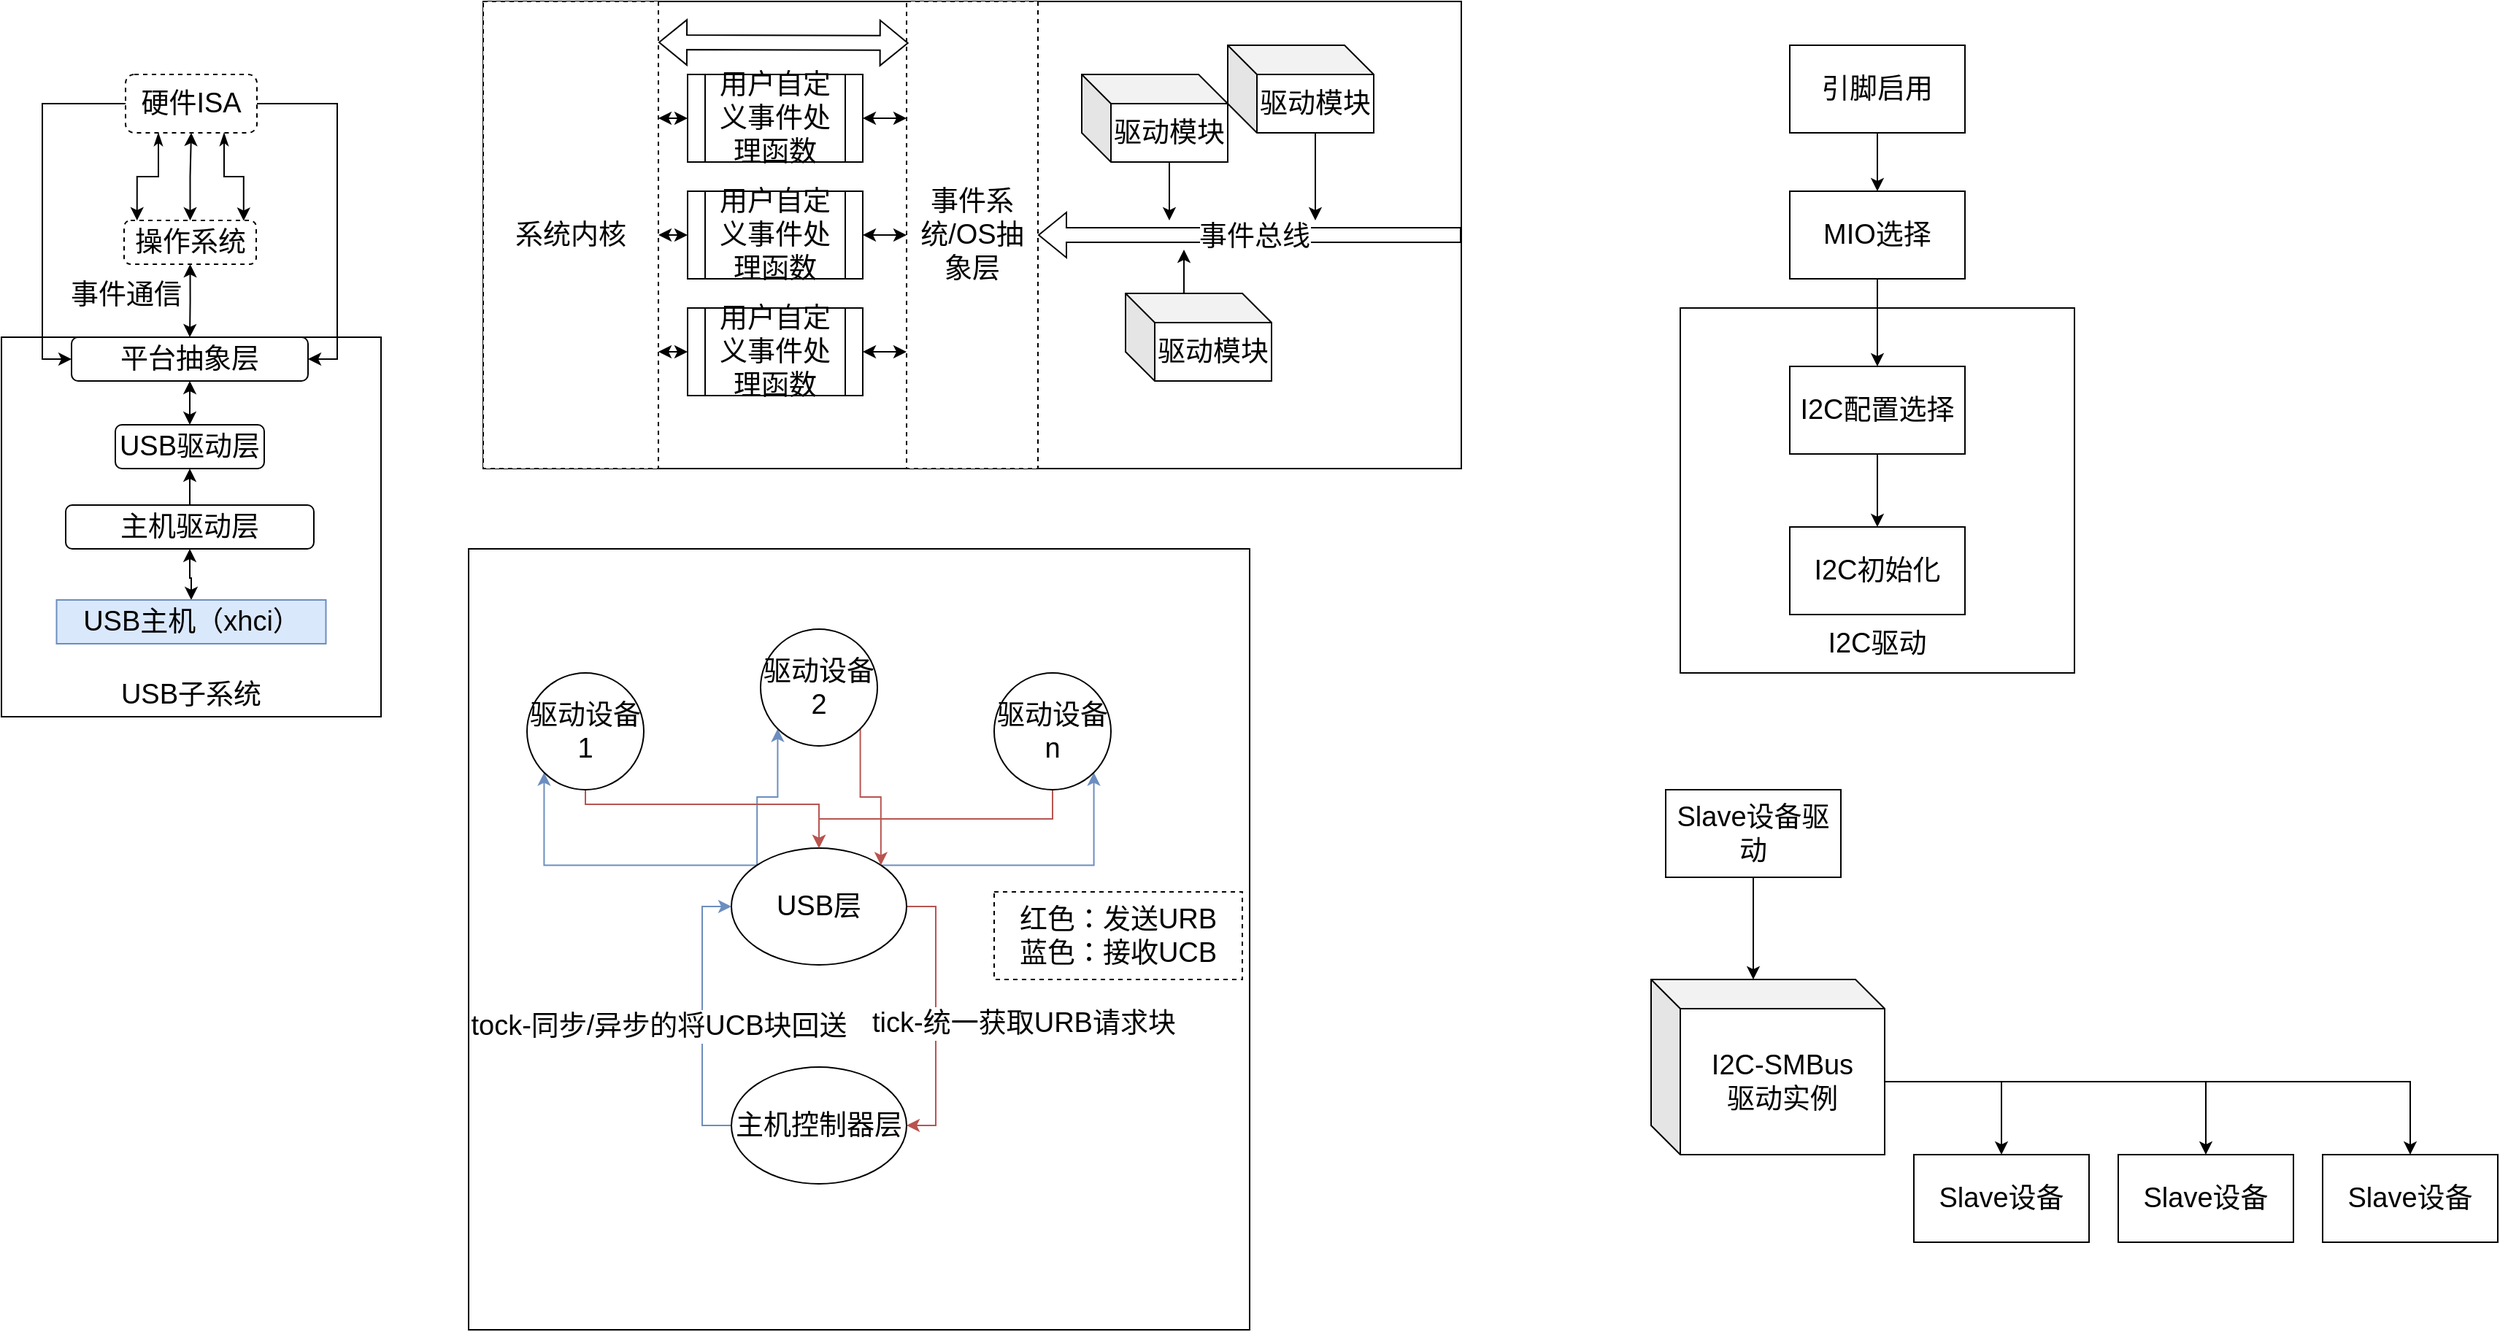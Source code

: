 <mxfile version="24.7.7">
  <diagram name="第 1 页" id="4xeG-ASjtE01gqBWx2Hc">
    <mxGraphModel dx="869" dy="490" grid="1" gridSize="10" guides="1" tooltips="1" connect="1" arrows="1" fold="1" page="1" pageScale="1" pageWidth="3300" pageHeight="4681" math="0" shadow="0">
      <root>
        <mxCell id="0" />
        <mxCell id="1" parent="0" />
        <mxCell id="08FRWVsudWINDoKfZmqp-48" value="" style="whiteSpace=wrap;html=1;aspect=fixed;fontSize=19;" vertex="1" parent="1">
          <mxGeometry x="610" y="425" width="535" height="535" as="geometry" />
        </mxCell>
        <mxCell id="08FRWVsudWINDoKfZmqp-28" value="" style="group;fontSize=19;" vertex="1" connectable="0" parent="1">
          <mxGeometry x="290" y="100" width="260" height="440" as="geometry" />
        </mxCell>
        <mxCell id="08FRWVsudWINDoKfZmqp-2" value="" style="whiteSpace=wrap;html=1;aspect=fixed;fontSize=19;" vertex="1" parent="08FRWVsudWINDoKfZmqp-28">
          <mxGeometry y="180" width="260" height="260" as="geometry" />
        </mxCell>
        <mxCell id="SofYbIExT5qBE5t5EB93-19" style="edgeStyle=orthogonalEdgeStyle;rounded=0;orthogonalLoop=1;jettySize=auto;html=1;entryX=0.5;entryY=1;entryDx=0;entryDy=0;startArrow=classic;startFill=1;fontSize=19;" parent="08FRWVsudWINDoKfZmqp-28" source="SofYbIExT5qBE5t5EB93-4" target="SofYbIExT5qBE5t5EB93-15" edge="1">
          <mxGeometry relative="1" as="geometry" />
        </mxCell>
        <mxCell id="q9YGnYQ9np7z41OHZB9R-4" style="edgeStyle=orthogonalEdgeStyle;rounded=0;orthogonalLoop=1;jettySize=auto;html=1;exitX=0.5;exitY=1;exitDx=0;exitDy=0;entryX=0.5;entryY=0;entryDx=0;entryDy=0;startArrow=classic;startFill=1;fontSize=19;" parent="08FRWVsudWINDoKfZmqp-28" source="SofYbIExT5qBE5t5EB93-4" target="q9YGnYQ9np7z41OHZB9R-2" edge="1">
          <mxGeometry relative="1" as="geometry" />
        </mxCell>
        <mxCell id="08FRWVsudWINDoKfZmqp-5" value="事件通信" style="edgeLabel;html=1;align=center;verticalAlign=middle;resizable=0;points=[];fontSize=19;" vertex="1" connectable="0" parent="q9YGnYQ9np7z41OHZB9R-4">
          <mxGeometry x="-0.161" y="-1" relative="1" as="geometry">
            <mxPoint x="-44" as="offset" />
          </mxGeometry>
        </mxCell>
        <mxCell id="SofYbIExT5qBE5t5EB93-4" value="&lt;font style=&quot;font-size: 19px;&quot;&gt;操作系统&lt;/font&gt;" style="rounded=1;whiteSpace=wrap;html=1;dashed=1;fontSize=19;" parent="08FRWVsudWINDoKfZmqp-28" vertex="1">
          <mxGeometry x="84" y="100" width="90.5" height="30" as="geometry" />
        </mxCell>
        <mxCell id="08FRWVsudWINDoKfZmqp-72" style="edgeStyle=orthogonalEdgeStyle;rounded=0;orthogonalLoop=1;jettySize=auto;html=1;exitX=0;exitY=0.5;exitDx=0;exitDy=0;entryX=0;entryY=0.5;entryDx=0;entryDy=0;" edge="1" parent="08FRWVsudWINDoKfZmqp-28" source="SofYbIExT5qBE5t5EB93-15" target="q9YGnYQ9np7z41OHZB9R-2">
          <mxGeometry relative="1" as="geometry" />
        </mxCell>
        <mxCell id="08FRWVsudWINDoKfZmqp-73" style="edgeStyle=orthogonalEdgeStyle;rounded=0;orthogonalLoop=1;jettySize=auto;html=1;exitX=1;exitY=0.5;exitDx=0;exitDy=0;entryX=1;entryY=0.5;entryDx=0;entryDy=0;" edge="1" parent="08FRWVsudWINDoKfZmqp-28" source="SofYbIExT5qBE5t5EB93-15" target="q9YGnYQ9np7z41OHZB9R-2">
          <mxGeometry relative="1" as="geometry">
            <Array as="points">
              <mxPoint x="230" y="20" />
              <mxPoint x="230" y="195" />
            </Array>
          </mxGeometry>
        </mxCell>
        <mxCell id="SofYbIExT5qBE5t5EB93-15" value="&lt;font style=&quot;font-size: 19px;&quot;&gt;硬件ISA&lt;/font&gt;" style="rounded=1;whiteSpace=wrap;html=1;dashed=1;fontSize=19;" parent="08FRWVsudWINDoKfZmqp-28" vertex="1">
          <mxGeometry x="85" width="90" height="40" as="geometry" />
        </mxCell>
        <mxCell id="SofYbIExT5qBE5t5EB93-21" style="edgeStyle=orthogonalEdgeStyle;rounded=0;orthogonalLoop=1;jettySize=auto;html=1;exitX=0.25;exitY=1;exitDx=0;exitDy=0;entryX=0.098;entryY=0;entryDx=0;entryDy=0;entryPerimeter=0;startArrow=classicThin;startFill=1;fontSize=19;" parent="08FRWVsudWINDoKfZmqp-28" source="SofYbIExT5qBE5t5EB93-15" target="SofYbIExT5qBE5t5EB93-4" edge="1">
          <mxGeometry relative="1" as="geometry" />
        </mxCell>
        <mxCell id="SofYbIExT5qBE5t5EB93-22" style="edgeStyle=orthogonalEdgeStyle;rounded=0;orthogonalLoop=1;jettySize=auto;html=1;exitX=0.75;exitY=1;exitDx=0;exitDy=0;entryX=0.905;entryY=0.008;entryDx=0;entryDy=0;entryPerimeter=0;startArrow=classicThin;startFill=1;fontSize=19;" parent="08FRWVsudWINDoKfZmqp-28" source="SofYbIExT5qBE5t5EB93-15" target="SofYbIExT5qBE5t5EB93-4" edge="1">
          <mxGeometry relative="1" as="geometry" />
        </mxCell>
        <mxCell id="RQC1SZQL9GjInuUlFMc3-30" value="USB驱动层" style="rounded=1;whiteSpace=wrap;html=1;fontSize=19;" parent="08FRWVsudWINDoKfZmqp-28" vertex="1">
          <mxGeometry x="78" y="240" width="102" height="30" as="geometry" />
        </mxCell>
        <mxCell id="RQC1SZQL9GjInuUlFMc3-105" style="edgeStyle=orthogonalEdgeStyle;rounded=0;orthogonalLoop=1;jettySize=auto;html=1;entryX=0.5;entryY=0;entryDx=0;entryDy=0;startArrow=classic;startFill=1;fontSize=19;" parent="08FRWVsudWINDoKfZmqp-28" source="RQC1SZQL9GjInuUlFMc3-31" target="RQC1SZQL9GjInuUlFMc3-104" edge="1">
          <mxGeometry relative="1" as="geometry" />
        </mxCell>
        <mxCell id="q9YGnYQ9np7z41OHZB9R-3" style="edgeStyle=orthogonalEdgeStyle;rounded=0;orthogonalLoop=1;jettySize=auto;html=1;exitX=0.5;exitY=0;exitDx=0;exitDy=0;entryX=0.5;entryY=1;entryDx=0;entryDy=0;fontSize=19;" parent="08FRWVsudWINDoKfZmqp-28" source="RQC1SZQL9GjInuUlFMc3-31" target="RQC1SZQL9GjInuUlFMc3-30" edge="1">
          <mxGeometry relative="1" as="geometry" />
        </mxCell>
        <mxCell id="RQC1SZQL9GjInuUlFMc3-31" value="主机驱动层" style="rounded=1;whiteSpace=wrap;html=1;fontSize=19;" parent="08FRWVsudWINDoKfZmqp-28" vertex="1">
          <mxGeometry x="44" y="295" width="170" height="30" as="geometry" />
        </mxCell>
        <mxCell id="RQC1SZQL9GjInuUlFMc3-104" value="USB主机（xhci）" style="rounded=0;whiteSpace=wrap;html=1;fontSize=19;fillColor=#dae8fc;strokeColor=#6c8ebf;" parent="08FRWVsudWINDoKfZmqp-28" vertex="1">
          <mxGeometry x="37.75" y="360" width="184.5" height="30" as="geometry" />
        </mxCell>
        <mxCell id="q9YGnYQ9np7z41OHZB9R-5" style="edgeStyle=orthogonalEdgeStyle;rounded=0;orthogonalLoop=1;jettySize=auto;html=1;exitX=0.5;exitY=1;exitDx=0;exitDy=0;entryX=0.5;entryY=0;entryDx=0;entryDy=0;startArrow=classic;startFill=1;fontSize=19;" parent="08FRWVsudWINDoKfZmqp-28" source="q9YGnYQ9np7z41OHZB9R-2" target="RQC1SZQL9GjInuUlFMc3-30" edge="1">
          <mxGeometry relative="1" as="geometry" />
        </mxCell>
        <mxCell id="q9YGnYQ9np7z41OHZB9R-2" value="平台抽象层" style="rounded=1;whiteSpace=wrap;html=1;fontSize=19;" parent="08FRWVsudWINDoKfZmqp-28" vertex="1">
          <mxGeometry x="48" y="180" width="162" height="30" as="geometry" />
        </mxCell>
        <mxCell id="08FRWVsudWINDoKfZmqp-4" value="USB子系统" style="text;html=1;align=center;verticalAlign=middle;whiteSpace=wrap;rounded=0;fontSize=19;" vertex="1" parent="08FRWVsudWINDoKfZmqp-28">
          <mxGeometry x="80" y="410" width="100" height="30" as="geometry" />
        </mxCell>
        <mxCell id="08FRWVsudWINDoKfZmqp-29" value="" style="group;fontSize=19;" vertex="1" connectable="0" parent="1">
          <mxGeometry x="620" y="50" width="670" height="320" as="geometry" />
        </mxCell>
        <mxCell id="08FRWVsudWINDoKfZmqp-6" value="" style="rounded=0;whiteSpace=wrap;html=1;fontSize=19;" vertex="1" parent="08FRWVsudWINDoKfZmqp-29">
          <mxGeometry width="670" height="320" as="geometry" />
        </mxCell>
        <mxCell id="08FRWVsudWINDoKfZmqp-7" style="edgeStyle=orthogonalEdgeStyle;rounded=0;orthogonalLoop=1;jettySize=auto;html=1;exitX=0;exitY=0.25;exitDx=0;exitDy=0;entryX=1;entryY=0.5;entryDx=0;entryDy=0;startArrow=classic;startFill=1;fontSize=19;" edge="1" parent="08FRWVsudWINDoKfZmqp-29" source="08FRWVsudWINDoKfZmqp-10" target="08FRWVsudWINDoKfZmqp-17">
          <mxGeometry relative="1" as="geometry" />
        </mxCell>
        <mxCell id="08FRWVsudWINDoKfZmqp-8" style="edgeStyle=orthogonalEdgeStyle;rounded=0;orthogonalLoop=1;jettySize=auto;html=1;exitX=0;exitY=0.5;exitDx=0;exitDy=0;entryX=1;entryY=0.5;entryDx=0;entryDy=0;startArrow=classic;startFill=1;fontSize=19;" edge="1" parent="08FRWVsudWINDoKfZmqp-29" source="08FRWVsudWINDoKfZmqp-10" target="08FRWVsudWINDoKfZmqp-13">
          <mxGeometry relative="1" as="geometry" />
        </mxCell>
        <mxCell id="08FRWVsudWINDoKfZmqp-9" style="edgeStyle=orthogonalEdgeStyle;rounded=0;orthogonalLoop=1;jettySize=auto;html=1;exitX=0;exitY=0.75;exitDx=0;exitDy=0;entryX=1;entryY=0.5;entryDx=0;entryDy=0;startArrow=classic;startFill=1;fontSize=19;" edge="1" parent="08FRWVsudWINDoKfZmqp-29" source="08FRWVsudWINDoKfZmqp-10" target="08FRWVsudWINDoKfZmqp-15">
          <mxGeometry relative="1" as="geometry" />
        </mxCell>
        <mxCell id="08FRWVsudWINDoKfZmqp-10" value="事件系统/OS抽象层" style="rounded=0;whiteSpace=wrap;html=1;dashed=1;fontSize=19;" vertex="1" parent="08FRWVsudWINDoKfZmqp-29">
          <mxGeometry x="290" width="90" height="320" as="geometry" />
        </mxCell>
        <mxCell id="08FRWVsudWINDoKfZmqp-11" value="系统内核" style="rounded=0;whiteSpace=wrap;html=1;dashed=1;fontSize=19;" vertex="1" parent="08FRWVsudWINDoKfZmqp-29">
          <mxGeometry width="120" height="320" as="geometry" />
        </mxCell>
        <mxCell id="08FRWVsudWINDoKfZmqp-12" style="edgeStyle=orthogonalEdgeStyle;rounded=0;orthogonalLoop=1;jettySize=auto;html=1;exitX=0;exitY=0.5;exitDx=0;exitDy=0;entryX=1;entryY=0.5;entryDx=0;entryDy=0;startArrow=classic;startFill=1;fontSize=19;" edge="1" parent="08FRWVsudWINDoKfZmqp-29" source="08FRWVsudWINDoKfZmqp-13" target="08FRWVsudWINDoKfZmqp-11">
          <mxGeometry relative="1" as="geometry" />
        </mxCell>
        <mxCell id="08FRWVsudWINDoKfZmqp-13" value="用户自定义事件处理函数" style="shape=process;whiteSpace=wrap;html=1;backgroundOutline=1;fontSize=19;" vertex="1" parent="08FRWVsudWINDoKfZmqp-29">
          <mxGeometry x="140" y="130" width="120" height="60" as="geometry" />
        </mxCell>
        <mxCell id="08FRWVsudWINDoKfZmqp-14" style="edgeStyle=orthogonalEdgeStyle;rounded=0;orthogonalLoop=1;jettySize=auto;html=1;exitX=0;exitY=0.5;exitDx=0;exitDy=0;entryX=1;entryY=0.75;entryDx=0;entryDy=0;startArrow=classic;startFill=1;fontSize=19;" edge="1" parent="08FRWVsudWINDoKfZmqp-29" source="08FRWVsudWINDoKfZmqp-15" target="08FRWVsudWINDoKfZmqp-11">
          <mxGeometry relative="1" as="geometry" />
        </mxCell>
        <mxCell id="08FRWVsudWINDoKfZmqp-15" value="用户自定义事件处理函数" style="shape=process;whiteSpace=wrap;html=1;backgroundOutline=1;fontSize=19;" vertex="1" parent="08FRWVsudWINDoKfZmqp-29">
          <mxGeometry x="140" y="210" width="120" height="60" as="geometry" />
        </mxCell>
        <mxCell id="08FRWVsudWINDoKfZmqp-16" style="edgeStyle=orthogonalEdgeStyle;rounded=0;orthogonalLoop=1;jettySize=auto;html=1;exitX=0;exitY=0.5;exitDx=0;exitDy=0;entryX=1;entryY=0.25;entryDx=0;entryDy=0;startArrow=classic;startFill=1;fontSize=19;" edge="1" parent="08FRWVsudWINDoKfZmqp-29" source="08FRWVsudWINDoKfZmqp-17" target="08FRWVsudWINDoKfZmqp-11">
          <mxGeometry relative="1" as="geometry" />
        </mxCell>
        <mxCell id="08FRWVsudWINDoKfZmqp-17" value="用户自定义事件处理函数" style="shape=process;whiteSpace=wrap;html=1;backgroundOutline=1;fontSize=19;" vertex="1" parent="08FRWVsudWINDoKfZmqp-29">
          <mxGeometry x="140" y="50" width="120" height="60" as="geometry" />
        </mxCell>
        <mxCell id="08FRWVsudWINDoKfZmqp-18" style="edgeStyle=orthogonalEdgeStyle;rounded=0;orthogonalLoop=1;jettySize=auto;html=1;exitX=0;exitY=0;exitDx=60;exitDy=50;exitPerimeter=0;fontSize=19;" edge="1" parent="08FRWVsudWINDoKfZmqp-29" source="08FRWVsudWINDoKfZmqp-19">
          <mxGeometry relative="1" as="geometry">
            <mxPoint x="470" y="150" as="targetPoint" />
          </mxGeometry>
        </mxCell>
        <mxCell id="08FRWVsudWINDoKfZmqp-19" value="驱动模块" style="shape=cube;whiteSpace=wrap;html=1;boundedLbl=1;backgroundOutline=1;darkOpacity=0.05;darkOpacity2=0.1;fontSize=19;" vertex="1" parent="08FRWVsudWINDoKfZmqp-29">
          <mxGeometry x="410" y="50" width="100" height="60" as="geometry" />
        </mxCell>
        <mxCell id="08FRWVsudWINDoKfZmqp-20" value="" style="shape=flexArrow;endArrow=classic;startArrow=classic;html=1;rounded=0;entryX=0.015;entryY=0.089;entryDx=0;entryDy=0;entryPerimeter=0;fontSize=19;" edge="1" parent="08FRWVsudWINDoKfZmqp-29" target="08FRWVsudWINDoKfZmqp-10">
          <mxGeometry width="100" height="100" relative="1" as="geometry">
            <mxPoint x="120" y="28" as="sourcePoint" />
            <mxPoint x="250" y="-30" as="targetPoint" />
          </mxGeometry>
        </mxCell>
        <mxCell id="08FRWVsudWINDoKfZmqp-21" value="" style="shape=flexArrow;endArrow=classic;html=1;rounded=0;entryX=1;entryY=0.5;entryDx=0;entryDy=0;exitX=1;exitY=0.5;exitDx=0;exitDy=0;fontSize=19;" edge="1" parent="08FRWVsudWINDoKfZmqp-29" source="08FRWVsudWINDoKfZmqp-6" target="08FRWVsudWINDoKfZmqp-10">
          <mxGeometry width="50" height="50" relative="1" as="geometry">
            <mxPoint x="531.24" y="190" as="sourcePoint" />
            <mxPoint x="430.0" y="151.28" as="targetPoint" />
          </mxGeometry>
        </mxCell>
        <mxCell id="08FRWVsudWINDoKfZmqp-22" value="事件总线" style="edgeLabel;html=1;align=center;verticalAlign=middle;resizable=0;points=[];fontSize=19;" vertex="1" connectable="0" parent="08FRWVsudWINDoKfZmqp-21">
          <mxGeometry x="-0.017" y="1" relative="1" as="geometry">
            <mxPoint as="offset" />
          </mxGeometry>
        </mxCell>
        <mxCell id="08FRWVsudWINDoKfZmqp-23" style="edgeStyle=orthogonalEdgeStyle;rounded=0;orthogonalLoop=1;jettySize=auto;html=1;exitX=0;exitY=0;exitDx=60;exitDy=50;exitPerimeter=0;fontSize=19;" edge="1" parent="08FRWVsudWINDoKfZmqp-29" source="08FRWVsudWINDoKfZmqp-24">
          <mxGeometry relative="1" as="geometry">
            <mxPoint x="570" y="150" as="targetPoint" />
          </mxGeometry>
        </mxCell>
        <mxCell id="08FRWVsudWINDoKfZmqp-24" value="驱动模块" style="shape=cube;whiteSpace=wrap;html=1;boundedLbl=1;backgroundOutline=1;darkOpacity=0.05;darkOpacity2=0.1;fontSize=19;" vertex="1" parent="08FRWVsudWINDoKfZmqp-29">
          <mxGeometry x="510" y="30" width="100" height="60" as="geometry" />
        </mxCell>
        <mxCell id="08FRWVsudWINDoKfZmqp-25" style="edgeStyle=orthogonalEdgeStyle;rounded=0;orthogonalLoop=1;jettySize=auto;html=1;exitX=0;exitY=0;exitDx=40;exitDy=0;exitPerimeter=0;fontSize=19;" edge="1" parent="08FRWVsudWINDoKfZmqp-29" source="08FRWVsudWINDoKfZmqp-26">
          <mxGeometry relative="1" as="geometry">
            <mxPoint x="480" y="170" as="targetPoint" />
          </mxGeometry>
        </mxCell>
        <mxCell id="08FRWVsudWINDoKfZmqp-26" value="驱动模块" style="shape=cube;whiteSpace=wrap;html=1;boundedLbl=1;backgroundOutline=1;darkOpacity=0.05;darkOpacity2=0.1;fontSize=19;" vertex="1" parent="08FRWVsudWINDoKfZmqp-29">
          <mxGeometry x="440" y="200" width="100" height="60" as="geometry" />
        </mxCell>
        <mxCell id="08FRWVsudWINDoKfZmqp-30" style="edgeStyle=orthogonalEdgeStyle;rounded=0;orthogonalLoop=1;jettySize=auto;html=1;exitX=1;exitY=0.5;exitDx=0;exitDy=0;entryX=1;entryY=0.5;entryDx=0;entryDy=0;fillColor=#f8cecc;strokeColor=#b85450;fontSize=19;" edge="1" parent="1" source="08FRWVsudWINDoKfZmqp-35" target="08FRWVsudWINDoKfZmqp-38">
          <mxGeometry relative="1" as="geometry" />
        </mxCell>
        <mxCell id="08FRWVsudWINDoKfZmqp-31" value="tick-统一获取URB请求块" style="edgeLabel;html=1;align=center;verticalAlign=middle;resizable=0;points=[];container=0;fontSize=19;" vertex="1" connectable="0" parent="08FRWVsudWINDoKfZmqp-30">
          <mxGeometry x="0.053" y="1" relative="1" as="geometry">
            <mxPoint x="59" as="offset" />
          </mxGeometry>
        </mxCell>
        <mxCell id="08FRWVsudWINDoKfZmqp-32" style="edgeStyle=orthogonalEdgeStyle;rounded=0;orthogonalLoop=1;jettySize=auto;html=1;exitX=0;exitY=0;exitDx=0;exitDy=0;entryX=0;entryY=1;entryDx=0;entryDy=0;fillColor=#dae8fc;strokeColor=#6c8ebf;fontSize=19;" edge="1" parent="1" source="08FRWVsudWINDoKfZmqp-35" target="08FRWVsudWINDoKfZmqp-42">
          <mxGeometry relative="1" as="geometry" />
        </mxCell>
        <mxCell id="08FRWVsudWINDoKfZmqp-33" style="edgeStyle=orthogonalEdgeStyle;rounded=0;orthogonalLoop=1;jettySize=auto;html=1;exitX=0;exitY=0;exitDx=0;exitDy=0;entryX=0;entryY=1;entryDx=0;entryDy=0;fillColor=#dae8fc;strokeColor=#6c8ebf;fontSize=19;" edge="1" parent="1" source="08FRWVsudWINDoKfZmqp-35" target="08FRWVsudWINDoKfZmqp-40">
          <mxGeometry relative="1" as="geometry" />
        </mxCell>
        <mxCell id="08FRWVsudWINDoKfZmqp-34" style="edgeStyle=orthogonalEdgeStyle;rounded=0;orthogonalLoop=1;jettySize=auto;html=1;exitX=1;exitY=0;exitDx=0;exitDy=0;entryX=1;entryY=1;entryDx=0;entryDy=0;fillColor=#dae8fc;strokeColor=#6c8ebf;fontSize=19;" edge="1" parent="1" source="08FRWVsudWINDoKfZmqp-35" target="08FRWVsudWINDoKfZmqp-44">
          <mxGeometry relative="1" as="geometry" />
        </mxCell>
        <mxCell id="08FRWVsudWINDoKfZmqp-35" value="USB层" style="ellipse;whiteSpace=wrap;html=1;container=0;fontSize=19;" vertex="1" parent="1">
          <mxGeometry x="790" y="630" width="120" height="80" as="geometry" />
        </mxCell>
        <mxCell id="08FRWVsudWINDoKfZmqp-36" style="edgeStyle=orthogonalEdgeStyle;rounded=0;orthogonalLoop=1;jettySize=auto;html=1;entryX=0;entryY=0.5;entryDx=0;entryDy=0;exitX=0;exitY=0.5;exitDx=0;exitDy=0;fillColor=#dae8fc;strokeColor=#6c8ebf;fontSize=19;" edge="1" parent="1" source="08FRWVsudWINDoKfZmqp-38" target="08FRWVsudWINDoKfZmqp-35">
          <mxGeometry relative="1" as="geometry" />
        </mxCell>
        <mxCell id="08FRWVsudWINDoKfZmqp-37" value="tock-同步/异步的将UCB块回送" style="edgeLabel;html=1;align=center;verticalAlign=middle;resizable=0;points=[];container=0;fontSize=19;" vertex="1" connectable="0" parent="08FRWVsudWINDoKfZmqp-36">
          <mxGeometry x="-0.074" relative="1" as="geometry">
            <mxPoint x="-30" as="offset" />
          </mxGeometry>
        </mxCell>
        <mxCell id="08FRWVsudWINDoKfZmqp-38" value="主机控制器层" style="ellipse;whiteSpace=wrap;html=1;container=0;fontSize=19;" vertex="1" parent="1">
          <mxGeometry x="790" y="780" width="120" height="80" as="geometry" />
        </mxCell>
        <mxCell id="08FRWVsudWINDoKfZmqp-39" style="edgeStyle=orthogonalEdgeStyle;rounded=0;orthogonalLoop=1;jettySize=auto;html=1;exitX=0.5;exitY=1;exitDx=0;exitDy=0;entryX=0.5;entryY=0;entryDx=0;entryDy=0;fillColor=#f8cecc;strokeColor=#b85450;fontSize=19;" edge="1" parent="1" source="08FRWVsudWINDoKfZmqp-40" target="08FRWVsudWINDoKfZmqp-35">
          <mxGeometry relative="1" as="geometry">
            <Array as="points">
              <mxPoint x="690" y="600" />
              <mxPoint x="850" y="600" />
            </Array>
          </mxGeometry>
        </mxCell>
        <mxCell id="08FRWVsudWINDoKfZmqp-40" value="驱动设备1" style="ellipse;whiteSpace=wrap;html=1;aspect=fixed;container=0;fontSize=19;" vertex="1" parent="1">
          <mxGeometry x="650" y="510" width="80" height="80" as="geometry" />
        </mxCell>
        <mxCell id="08FRWVsudWINDoKfZmqp-41" style="edgeStyle=orthogonalEdgeStyle;rounded=0;orthogonalLoop=1;jettySize=auto;html=1;exitX=1;exitY=1;exitDx=0;exitDy=0;entryX=1;entryY=0;entryDx=0;entryDy=0;fillColor=#f8cecc;strokeColor=#b85450;fontSize=19;" edge="1" parent="1" source="08FRWVsudWINDoKfZmqp-42" target="08FRWVsudWINDoKfZmqp-35">
          <mxGeometry relative="1" as="geometry" />
        </mxCell>
        <mxCell id="08FRWVsudWINDoKfZmqp-42" value="驱动设备2" style="ellipse;whiteSpace=wrap;html=1;aspect=fixed;container=0;fontSize=19;" vertex="1" parent="1">
          <mxGeometry x="810" y="480" width="80" height="80" as="geometry" />
        </mxCell>
        <mxCell id="08FRWVsudWINDoKfZmqp-43" style="edgeStyle=orthogonalEdgeStyle;rounded=0;orthogonalLoop=1;jettySize=auto;html=1;exitX=0.5;exitY=1;exitDx=0;exitDy=0;entryX=0.5;entryY=0;entryDx=0;entryDy=0;fillColor=#f8cecc;strokeColor=#b85450;fontSize=19;" edge="1" parent="1" source="08FRWVsudWINDoKfZmqp-44" target="08FRWVsudWINDoKfZmqp-35">
          <mxGeometry relative="1" as="geometry" />
        </mxCell>
        <mxCell id="08FRWVsudWINDoKfZmqp-44" value="驱动设备n" style="ellipse;whiteSpace=wrap;html=1;aspect=fixed;container=0;fontSize=19;" vertex="1" parent="1">
          <mxGeometry x="970" y="510" width="80" height="80" as="geometry" />
        </mxCell>
        <mxCell id="08FRWVsudWINDoKfZmqp-45" value="红色：发送URB&lt;div style=&quot;font-size: 19px;&quot;&gt;蓝色：接收UCB&lt;/div&gt;" style="rounded=0;whiteSpace=wrap;html=1;dashed=1;container=0;fontSize=19;" vertex="1" parent="1">
          <mxGeometry x="970" y="660" width="170" height="60" as="geometry" />
        </mxCell>
        <mxCell id="08FRWVsudWINDoKfZmqp-52" value="" style="rounded=0;whiteSpace=wrap;html=1;fontSize=19;" vertex="1" parent="1">
          <mxGeometry x="1440" y="260" width="270" height="250" as="geometry" />
        </mxCell>
        <mxCell id="08FRWVsudWINDoKfZmqp-57" style="edgeStyle=orthogonalEdgeStyle;rounded=0;orthogonalLoop=1;jettySize=auto;html=1;exitX=0.5;exitY=1;exitDx=0;exitDy=0;entryX=0.5;entryY=0;entryDx=0;entryDy=0;fontSize=19;" edge="1" parent="1" source="08FRWVsudWINDoKfZmqp-53" target="08FRWVsudWINDoKfZmqp-58">
          <mxGeometry relative="1" as="geometry" />
        </mxCell>
        <mxCell id="08FRWVsudWINDoKfZmqp-53" value="MIO选择" style="rounded=0;whiteSpace=wrap;html=1;fontSize=19;" vertex="1" parent="1">
          <mxGeometry x="1515" y="180" width="120" height="60" as="geometry" />
        </mxCell>
        <mxCell id="08FRWVsudWINDoKfZmqp-56" style="edgeStyle=orthogonalEdgeStyle;rounded=0;orthogonalLoop=1;jettySize=auto;html=1;exitX=0.5;exitY=1;exitDx=0;exitDy=0;entryX=0.5;entryY=0;entryDx=0;entryDy=0;fontSize=19;" edge="1" parent="1" source="08FRWVsudWINDoKfZmqp-55" target="08FRWVsudWINDoKfZmqp-53">
          <mxGeometry relative="1" as="geometry" />
        </mxCell>
        <mxCell id="08FRWVsudWINDoKfZmqp-55" value="引脚启用" style="rounded=0;whiteSpace=wrap;html=1;fontSize=19;" vertex="1" parent="1">
          <mxGeometry x="1515" y="80" width="120" height="60" as="geometry" />
        </mxCell>
        <mxCell id="08FRWVsudWINDoKfZmqp-60" style="edgeStyle=orthogonalEdgeStyle;rounded=0;orthogonalLoop=1;jettySize=auto;html=1;exitX=0.5;exitY=1;exitDx=0;exitDy=0;entryX=0.5;entryY=0;entryDx=0;entryDy=0;fontSize=19;" edge="1" parent="1" source="08FRWVsudWINDoKfZmqp-58" target="08FRWVsudWINDoKfZmqp-59">
          <mxGeometry relative="1" as="geometry" />
        </mxCell>
        <mxCell id="08FRWVsudWINDoKfZmqp-58" value="I2C配置选择" style="rounded=0;whiteSpace=wrap;html=1;fontSize=19;" vertex="1" parent="1">
          <mxGeometry x="1515" y="300" width="120" height="60" as="geometry" />
        </mxCell>
        <mxCell id="08FRWVsudWINDoKfZmqp-59" value="I2C初始化" style="rounded=0;whiteSpace=wrap;html=1;fontSize=19;" vertex="1" parent="1">
          <mxGeometry x="1515" y="410" width="120" height="60" as="geometry" />
        </mxCell>
        <mxCell id="08FRWVsudWINDoKfZmqp-69" style="edgeStyle=orthogonalEdgeStyle;rounded=0;orthogonalLoop=1;jettySize=auto;html=1;exitX=0;exitY=0;exitDx=160;exitDy=70;exitPerimeter=0;entryX=0.5;entryY=0;entryDx=0;entryDy=0;" edge="1" parent="1" source="08FRWVsudWINDoKfZmqp-61" target="08FRWVsudWINDoKfZmqp-65">
          <mxGeometry relative="1" as="geometry" />
        </mxCell>
        <mxCell id="08FRWVsudWINDoKfZmqp-70" style="edgeStyle=orthogonalEdgeStyle;rounded=0;orthogonalLoop=1;jettySize=auto;html=1;exitX=0;exitY=0;exitDx=160;exitDy=70;exitPerimeter=0;entryX=0.5;entryY=0;entryDx=0;entryDy=0;" edge="1" parent="1" source="08FRWVsudWINDoKfZmqp-61" target="08FRWVsudWINDoKfZmqp-67">
          <mxGeometry relative="1" as="geometry" />
        </mxCell>
        <mxCell id="08FRWVsudWINDoKfZmqp-71" style="edgeStyle=orthogonalEdgeStyle;rounded=0;orthogonalLoop=1;jettySize=auto;html=1;exitX=0;exitY=0;exitDx=160;exitDy=70;exitPerimeter=0;entryX=0.5;entryY=0;entryDx=0;entryDy=0;" edge="1" parent="1" source="08FRWVsudWINDoKfZmqp-61" target="08FRWVsudWINDoKfZmqp-66">
          <mxGeometry relative="1" as="geometry" />
        </mxCell>
        <mxCell id="08FRWVsudWINDoKfZmqp-61" value="I2C-SMBus&lt;div&gt;驱动实例&lt;/div&gt;" style="shape=cube;whiteSpace=wrap;html=1;boundedLbl=1;backgroundOutline=1;darkOpacity=0.05;darkOpacity2=0.1;fontSize=19;" vertex="1" parent="1">
          <mxGeometry x="1420" y="720" width="160" height="120" as="geometry" />
        </mxCell>
        <mxCell id="08FRWVsudWINDoKfZmqp-62" value="I2C驱动" style="text;html=1;align=center;verticalAlign=middle;whiteSpace=wrap;rounded=0;fontSize=19;" vertex="1" parent="1">
          <mxGeometry x="1440" y="470" width="270" height="40" as="geometry" />
        </mxCell>
        <mxCell id="08FRWVsudWINDoKfZmqp-63" value="Slave设备驱动" style="rounded=0;whiteSpace=wrap;html=1;fontSize=19;" vertex="1" parent="1">
          <mxGeometry x="1430" y="590" width="120" height="60" as="geometry" />
        </mxCell>
        <mxCell id="08FRWVsudWINDoKfZmqp-64" style="edgeStyle=orthogonalEdgeStyle;rounded=0;orthogonalLoop=1;jettySize=auto;html=1;exitX=0.5;exitY=1;exitDx=0;exitDy=0;entryX=0;entryY=0;entryDx=70;entryDy=0;entryPerimeter=0;" edge="1" parent="1" source="08FRWVsudWINDoKfZmqp-63" target="08FRWVsudWINDoKfZmqp-61">
          <mxGeometry relative="1" as="geometry" />
        </mxCell>
        <mxCell id="08FRWVsudWINDoKfZmqp-65" value="Slave设备" style="rounded=0;whiteSpace=wrap;html=1;fontSize=19;" vertex="1" parent="1">
          <mxGeometry x="1600" y="840" width="120" height="60" as="geometry" />
        </mxCell>
        <mxCell id="08FRWVsudWINDoKfZmqp-66" value="Slave设备" style="rounded=0;whiteSpace=wrap;html=1;fontSize=19;" vertex="1" parent="1">
          <mxGeometry x="1880" y="840" width="120" height="60" as="geometry" />
        </mxCell>
        <mxCell id="08FRWVsudWINDoKfZmqp-67" value="Slave设备" style="rounded=0;whiteSpace=wrap;html=1;fontSize=19;" vertex="1" parent="1">
          <mxGeometry x="1740" y="840" width="120" height="60" as="geometry" />
        </mxCell>
      </root>
    </mxGraphModel>
  </diagram>
</mxfile>
